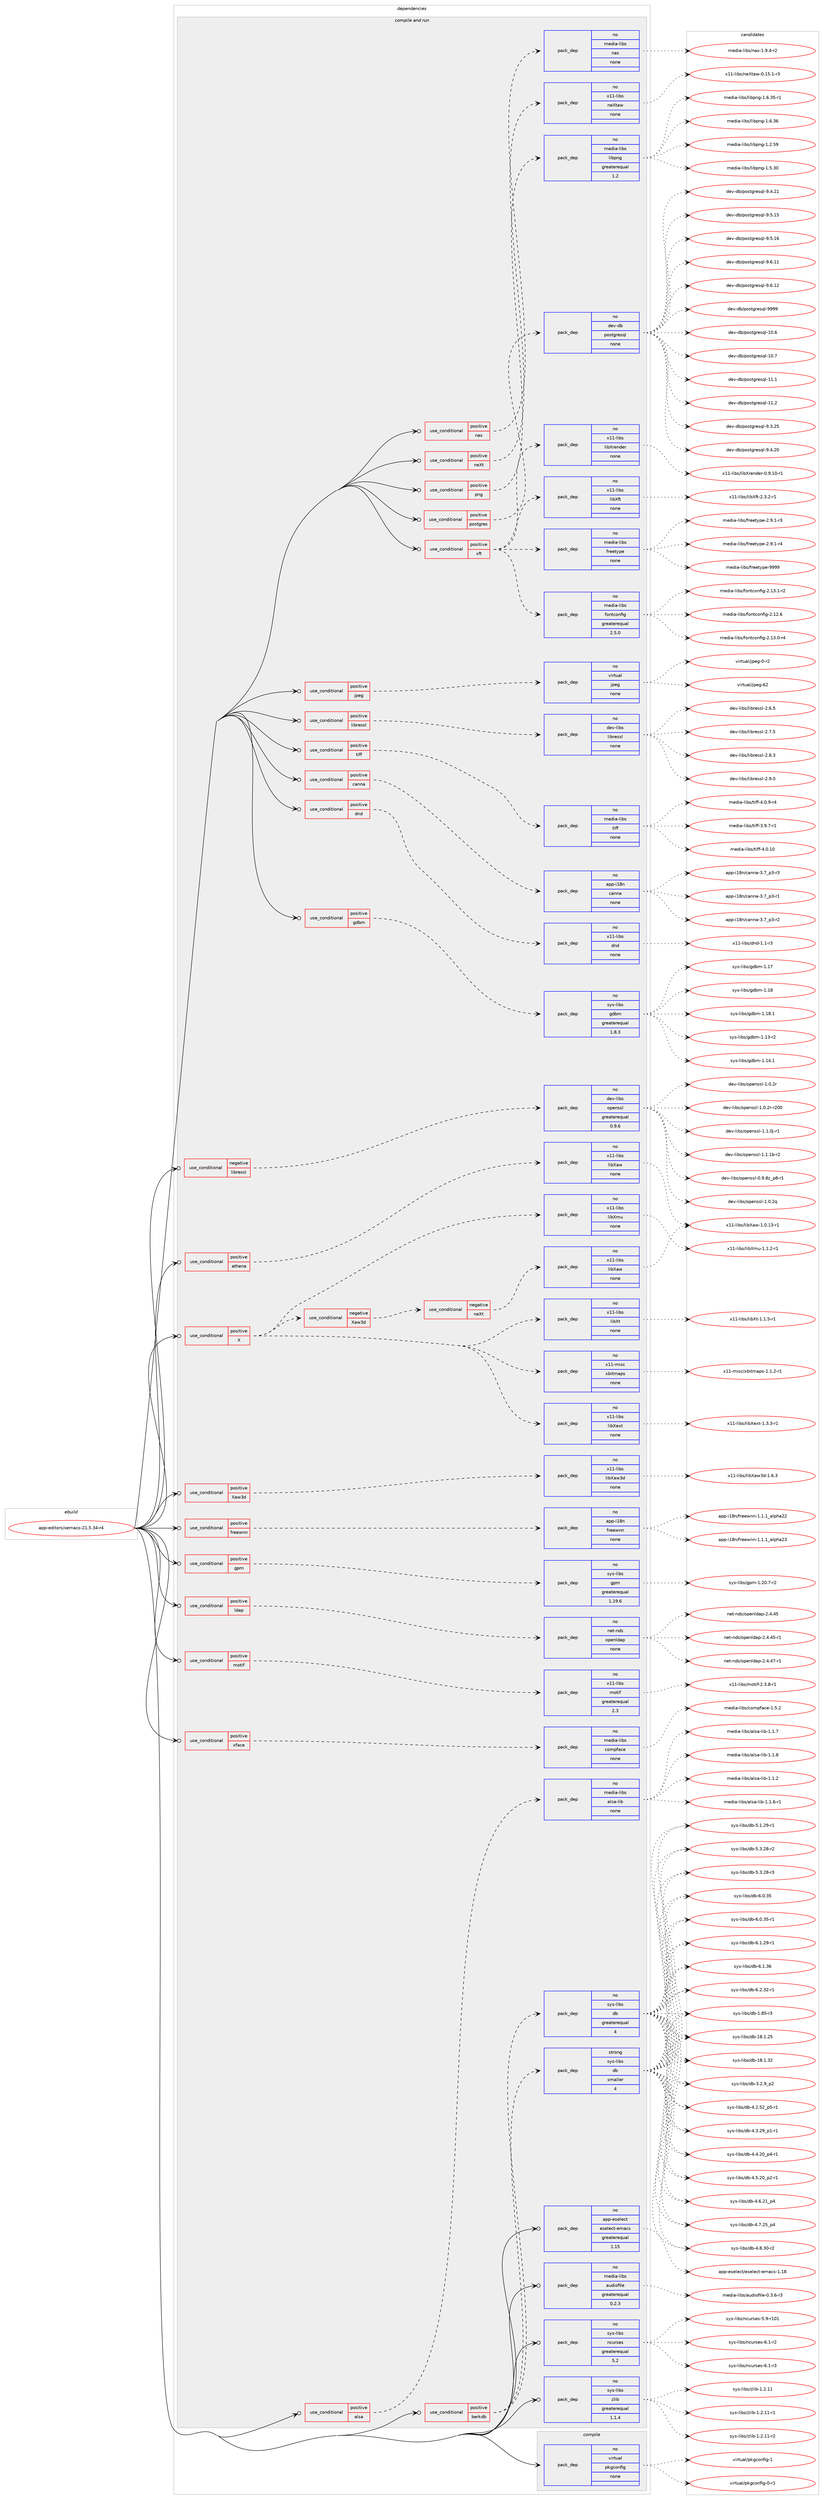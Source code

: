 digraph prolog {

# *************
# Graph options
# *************

newrank=true;
concentrate=true;
compound=true;
graph [rankdir=LR,fontname=Helvetica,fontsize=10,ranksep=1.5];#, ranksep=2.5, nodesep=0.2];
edge  [arrowhead=vee];
node  [fontname=Helvetica,fontsize=10];

# **********
# The ebuild
# **********

subgraph cluster_leftcol {
color=gray;
rank=same;
label=<<i>ebuild</i>>;
id [label="app-editors/xemacs-21.5.34-r4", color=red, width=4, href="../app-editors/xemacs-21.5.34-r4.svg"];
}

# ****************
# The dependencies
# ****************

subgraph cluster_midcol {
color=gray;
label=<<i>dependencies</i>>;
subgraph cluster_compile {
fillcolor="#eeeeee";
style=filled;
label=<<i>compile</i>>;
subgraph pack913027 {
dependency1282298 [label=<<TABLE BORDER="0" CELLBORDER="1" CELLSPACING="0" CELLPADDING="4" WIDTH="220"><TR><TD ROWSPAN="6" CELLPADDING="30">pack_dep</TD></TR><TR><TD WIDTH="110">no</TD></TR><TR><TD>virtual</TD></TR><TR><TD>pkgconfig</TD></TR><TR><TD>none</TD></TR><TR><TD></TD></TR></TABLE>>, shape=none, color=blue];
}
id:e -> dependency1282298:w [weight=20,style="solid",arrowhead="vee"];
}
subgraph cluster_compileandrun {
fillcolor="#eeeeee";
style=filled;
label=<<i>compile and run</i>>;
subgraph cond349321 {
dependency1282299 [label=<<TABLE BORDER="0" CELLBORDER="1" CELLSPACING="0" CELLPADDING="4"><TR><TD ROWSPAN="3" CELLPADDING="10">use_conditional</TD></TR><TR><TD>negative</TD></TR><TR><TD>libressl</TD></TR></TABLE>>, shape=none, color=red];
subgraph pack913028 {
dependency1282300 [label=<<TABLE BORDER="0" CELLBORDER="1" CELLSPACING="0" CELLPADDING="4" WIDTH="220"><TR><TD ROWSPAN="6" CELLPADDING="30">pack_dep</TD></TR><TR><TD WIDTH="110">no</TD></TR><TR><TD>dev-libs</TD></TR><TR><TD>openssl</TD></TR><TR><TD>greaterequal</TD></TR><TR><TD>0.9.6</TD></TR></TABLE>>, shape=none, color=blue];
}
dependency1282299:e -> dependency1282300:w [weight=20,style="dashed",arrowhead="vee"];
}
id:e -> dependency1282299:w [weight=20,style="solid",arrowhead="odotvee"];
subgraph cond349322 {
dependency1282301 [label=<<TABLE BORDER="0" CELLBORDER="1" CELLSPACING="0" CELLPADDING="4"><TR><TD ROWSPAN="3" CELLPADDING="10">use_conditional</TD></TR><TR><TD>positive</TD></TR><TR><TD>X</TD></TR></TABLE>>, shape=none, color=red];
subgraph pack913029 {
dependency1282302 [label=<<TABLE BORDER="0" CELLBORDER="1" CELLSPACING="0" CELLPADDING="4" WIDTH="220"><TR><TD ROWSPAN="6" CELLPADDING="30">pack_dep</TD></TR><TR><TD WIDTH="110">no</TD></TR><TR><TD>x11-libs</TD></TR><TR><TD>libXt</TD></TR><TR><TD>none</TD></TR><TR><TD></TD></TR></TABLE>>, shape=none, color=blue];
}
dependency1282301:e -> dependency1282302:w [weight=20,style="dashed",arrowhead="vee"];
subgraph pack913030 {
dependency1282303 [label=<<TABLE BORDER="0" CELLBORDER="1" CELLSPACING="0" CELLPADDING="4" WIDTH="220"><TR><TD ROWSPAN="6" CELLPADDING="30">pack_dep</TD></TR><TR><TD WIDTH="110">no</TD></TR><TR><TD>x11-libs</TD></TR><TR><TD>libXmu</TD></TR><TR><TD>none</TD></TR><TR><TD></TD></TR></TABLE>>, shape=none, color=blue];
}
dependency1282301:e -> dependency1282303:w [weight=20,style="dashed",arrowhead="vee"];
subgraph pack913031 {
dependency1282304 [label=<<TABLE BORDER="0" CELLBORDER="1" CELLSPACING="0" CELLPADDING="4" WIDTH="220"><TR><TD ROWSPAN="6" CELLPADDING="30">pack_dep</TD></TR><TR><TD WIDTH="110">no</TD></TR><TR><TD>x11-libs</TD></TR><TR><TD>libXext</TD></TR><TR><TD>none</TD></TR><TR><TD></TD></TR></TABLE>>, shape=none, color=blue];
}
dependency1282301:e -> dependency1282304:w [weight=20,style="dashed",arrowhead="vee"];
subgraph pack913032 {
dependency1282305 [label=<<TABLE BORDER="0" CELLBORDER="1" CELLSPACING="0" CELLPADDING="4" WIDTH="220"><TR><TD ROWSPAN="6" CELLPADDING="30">pack_dep</TD></TR><TR><TD WIDTH="110">no</TD></TR><TR><TD>x11-misc</TD></TR><TR><TD>xbitmaps</TD></TR><TR><TD>none</TD></TR><TR><TD></TD></TR></TABLE>>, shape=none, color=blue];
}
dependency1282301:e -> dependency1282305:w [weight=20,style="dashed",arrowhead="vee"];
subgraph cond349323 {
dependency1282306 [label=<<TABLE BORDER="0" CELLBORDER="1" CELLSPACING="0" CELLPADDING="4"><TR><TD ROWSPAN="3" CELLPADDING="10">use_conditional</TD></TR><TR><TD>negative</TD></TR><TR><TD>Xaw3d</TD></TR></TABLE>>, shape=none, color=red];
subgraph cond349324 {
dependency1282307 [label=<<TABLE BORDER="0" CELLBORDER="1" CELLSPACING="0" CELLPADDING="4"><TR><TD ROWSPAN="3" CELLPADDING="10">use_conditional</TD></TR><TR><TD>negative</TD></TR><TR><TD>neXt</TD></TR></TABLE>>, shape=none, color=red];
subgraph pack913033 {
dependency1282308 [label=<<TABLE BORDER="0" CELLBORDER="1" CELLSPACING="0" CELLPADDING="4" WIDTH="220"><TR><TD ROWSPAN="6" CELLPADDING="30">pack_dep</TD></TR><TR><TD WIDTH="110">no</TD></TR><TR><TD>x11-libs</TD></TR><TR><TD>libXaw</TD></TR><TR><TD>none</TD></TR><TR><TD></TD></TR></TABLE>>, shape=none, color=blue];
}
dependency1282307:e -> dependency1282308:w [weight=20,style="dashed",arrowhead="vee"];
}
dependency1282306:e -> dependency1282307:w [weight=20,style="dashed",arrowhead="vee"];
}
dependency1282301:e -> dependency1282306:w [weight=20,style="dashed",arrowhead="vee"];
}
id:e -> dependency1282301:w [weight=20,style="solid",arrowhead="odotvee"];
subgraph cond349325 {
dependency1282309 [label=<<TABLE BORDER="0" CELLBORDER="1" CELLSPACING="0" CELLPADDING="4"><TR><TD ROWSPAN="3" CELLPADDING="10">use_conditional</TD></TR><TR><TD>positive</TD></TR><TR><TD>Xaw3d</TD></TR></TABLE>>, shape=none, color=red];
subgraph pack913034 {
dependency1282310 [label=<<TABLE BORDER="0" CELLBORDER="1" CELLSPACING="0" CELLPADDING="4" WIDTH="220"><TR><TD ROWSPAN="6" CELLPADDING="30">pack_dep</TD></TR><TR><TD WIDTH="110">no</TD></TR><TR><TD>x11-libs</TD></TR><TR><TD>libXaw3d</TD></TR><TR><TD>none</TD></TR><TR><TD></TD></TR></TABLE>>, shape=none, color=blue];
}
dependency1282309:e -> dependency1282310:w [weight=20,style="dashed",arrowhead="vee"];
}
id:e -> dependency1282309:w [weight=20,style="solid",arrowhead="odotvee"];
subgraph cond349326 {
dependency1282311 [label=<<TABLE BORDER="0" CELLBORDER="1" CELLSPACING="0" CELLPADDING="4"><TR><TD ROWSPAN="3" CELLPADDING="10">use_conditional</TD></TR><TR><TD>positive</TD></TR><TR><TD>alsa</TD></TR></TABLE>>, shape=none, color=red];
subgraph pack913035 {
dependency1282312 [label=<<TABLE BORDER="0" CELLBORDER="1" CELLSPACING="0" CELLPADDING="4" WIDTH="220"><TR><TD ROWSPAN="6" CELLPADDING="30">pack_dep</TD></TR><TR><TD WIDTH="110">no</TD></TR><TR><TD>media-libs</TD></TR><TR><TD>alsa-lib</TD></TR><TR><TD>none</TD></TR><TR><TD></TD></TR></TABLE>>, shape=none, color=blue];
}
dependency1282311:e -> dependency1282312:w [weight=20,style="dashed",arrowhead="vee"];
}
id:e -> dependency1282311:w [weight=20,style="solid",arrowhead="odotvee"];
subgraph cond349327 {
dependency1282313 [label=<<TABLE BORDER="0" CELLBORDER="1" CELLSPACING="0" CELLPADDING="4"><TR><TD ROWSPAN="3" CELLPADDING="10">use_conditional</TD></TR><TR><TD>positive</TD></TR><TR><TD>athena</TD></TR></TABLE>>, shape=none, color=red];
subgraph pack913036 {
dependency1282314 [label=<<TABLE BORDER="0" CELLBORDER="1" CELLSPACING="0" CELLPADDING="4" WIDTH="220"><TR><TD ROWSPAN="6" CELLPADDING="30">pack_dep</TD></TR><TR><TD WIDTH="110">no</TD></TR><TR><TD>x11-libs</TD></TR><TR><TD>libXaw</TD></TR><TR><TD>none</TD></TR><TR><TD></TD></TR></TABLE>>, shape=none, color=blue];
}
dependency1282313:e -> dependency1282314:w [weight=20,style="dashed",arrowhead="vee"];
}
id:e -> dependency1282313:w [weight=20,style="solid",arrowhead="odotvee"];
subgraph cond349328 {
dependency1282315 [label=<<TABLE BORDER="0" CELLBORDER="1" CELLSPACING="0" CELLPADDING="4"><TR><TD ROWSPAN="3" CELLPADDING="10">use_conditional</TD></TR><TR><TD>positive</TD></TR><TR><TD>berkdb</TD></TR></TABLE>>, shape=none, color=red];
subgraph pack913037 {
dependency1282316 [label=<<TABLE BORDER="0" CELLBORDER="1" CELLSPACING="0" CELLPADDING="4" WIDTH="220"><TR><TD ROWSPAN="6" CELLPADDING="30">pack_dep</TD></TR><TR><TD WIDTH="110">no</TD></TR><TR><TD>sys-libs</TD></TR><TR><TD>db</TD></TR><TR><TD>greaterequal</TD></TR><TR><TD>4</TD></TR></TABLE>>, shape=none, color=blue];
}
dependency1282315:e -> dependency1282316:w [weight=20,style="dashed",arrowhead="vee"];
subgraph pack913038 {
dependency1282317 [label=<<TABLE BORDER="0" CELLBORDER="1" CELLSPACING="0" CELLPADDING="4" WIDTH="220"><TR><TD ROWSPAN="6" CELLPADDING="30">pack_dep</TD></TR><TR><TD WIDTH="110">strong</TD></TR><TR><TD>sys-libs</TD></TR><TR><TD>db</TD></TR><TR><TD>smaller</TD></TR><TR><TD>4</TD></TR></TABLE>>, shape=none, color=blue];
}
dependency1282315:e -> dependency1282317:w [weight=20,style="dashed",arrowhead="vee"];
}
id:e -> dependency1282315:w [weight=20,style="solid",arrowhead="odotvee"];
subgraph cond349329 {
dependency1282318 [label=<<TABLE BORDER="0" CELLBORDER="1" CELLSPACING="0" CELLPADDING="4"><TR><TD ROWSPAN="3" CELLPADDING="10">use_conditional</TD></TR><TR><TD>positive</TD></TR><TR><TD>canna</TD></TR></TABLE>>, shape=none, color=red];
subgraph pack913039 {
dependency1282319 [label=<<TABLE BORDER="0" CELLBORDER="1" CELLSPACING="0" CELLPADDING="4" WIDTH="220"><TR><TD ROWSPAN="6" CELLPADDING="30">pack_dep</TD></TR><TR><TD WIDTH="110">no</TD></TR><TR><TD>app-i18n</TD></TR><TR><TD>canna</TD></TR><TR><TD>none</TD></TR><TR><TD></TD></TR></TABLE>>, shape=none, color=blue];
}
dependency1282318:e -> dependency1282319:w [weight=20,style="dashed",arrowhead="vee"];
}
id:e -> dependency1282318:w [weight=20,style="solid",arrowhead="odotvee"];
subgraph cond349330 {
dependency1282320 [label=<<TABLE BORDER="0" CELLBORDER="1" CELLSPACING="0" CELLPADDING="4"><TR><TD ROWSPAN="3" CELLPADDING="10">use_conditional</TD></TR><TR><TD>positive</TD></TR><TR><TD>dnd</TD></TR></TABLE>>, shape=none, color=red];
subgraph pack913040 {
dependency1282321 [label=<<TABLE BORDER="0" CELLBORDER="1" CELLSPACING="0" CELLPADDING="4" WIDTH="220"><TR><TD ROWSPAN="6" CELLPADDING="30">pack_dep</TD></TR><TR><TD WIDTH="110">no</TD></TR><TR><TD>x11-libs</TD></TR><TR><TD>dnd</TD></TR><TR><TD>none</TD></TR><TR><TD></TD></TR></TABLE>>, shape=none, color=blue];
}
dependency1282320:e -> dependency1282321:w [weight=20,style="dashed",arrowhead="vee"];
}
id:e -> dependency1282320:w [weight=20,style="solid",arrowhead="odotvee"];
subgraph cond349331 {
dependency1282322 [label=<<TABLE BORDER="0" CELLBORDER="1" CELLSPACING="0" CELLPADDING="4"><TR><TD ROWSPAN="3" CELLPADDING="10">use_conditional</TD></TR><TR><TD>positive</TD></TR><TR><TD>freewnn</TD></TR></TABLE>>, shape=none, color=red];
subgraph pack913041 {
dependency1282323 [label=<<TABLE BORDER="0" CELLBORDER="1" CELLSPACING="0" CELLPADDING="4" WIDTH="220"><TR><TD ROWSPAN="6" CELLPADDING="30">pack_dep</TD></TR><TR><TD WIDTH="110">no</TD></TR><TR><TD>app-i18n</TD></TR><TR><TD>freewnn</TD></TR><TR><TD>none</TD></TR><TR><TD></TD></TR></TABLE>>, shape=none, color=blue];
}
dependency1282322:e -> dependency1282323:w [weight=20,style="dashed",arrowhead="vee"];
}
id:e -> dependency1282322:w [weight=20,style="solid",arrowhead="odotvee"];
subgraph cond349332 {
dependency1282324 [label=<<TABLE BORDER="0" CELLBORDER="1" CELLSPACING="0" CELLPADDING="4"><TR><TD ROWSPAN="3" CELLPADDING="10">use_conditional</TD></TR><TR><TD>positive</TD></TR><TR><TD>gdbm</TD></TR></TABLE>>, shape=none, color=red];
subgraph pack913042 {
dependency1282325 [label=<<TABLE BORDER="0" CELLBORDER="1" CELLSPACING="0" CELLPADDING="4" WIDTH="220"><TR><TD ROWSPAN="6" CELLPADDING="30">pack_dep</TD></TR><TR><TD WIDTH="110">no</TD></TR><TR><TD>sys-libs</TD></TR><TR><TD>gdbm</TD></TR><TR><TD>greaterequal</TD></TR><TR><TD>1.8.3</TD></TR></TABLE>>, shape=none, color=blue];
}
dependency1282324:e -> dependency1282325:w [weight=20,style="dashed",arrowhead="vee"];
}
id:e -> dependency1282324:w [weight=20,style="solid",arrowhead="odotvee"];
subgraph cond349333 {
dependency1282326 [label=<<TABLE BORDER="0" CELLBORDER="1" CELLSPACING="0" CELLPADDING="4"><TR><TD ROWSPAN="3" CELLPADDING="10">use_conditional</TD></TR><TR><TD>positive</TD></TR><TR><TD>gpm</TD></TR></TABLE>>, shape=none, color=red];
subgraph pack913043 {
dependency1282327 [label=<<TABLE BORDER="0" CELLBORDER="1" CELLSPACING="0" CELLPADDING="4" WIDTH="220"><TR><TD ROWSPAN="6" CELLPADDING="30">pack_dep</TD></TR><TR><TD WIDTH="110">no</TD></TR><TR><TD>sys-libs</TD></TR><TR><TD>gpm</TD></TR><TR><TD>greaterequal</TD></TR><TR><TD>1.19.6</TD></TR></TABLE>>, shape=none, color=blue];
}
dependency1282326:e -> dependency1282327:w [weight=20,style="dashed",arrowhead="vee"];
}
id:e -> dependency1282326:w [weight=20,style="solid",arrowhead="odotvee"];
subgraph cond349334 {
dependency1282328 [label=<<TABLE BORDER="0" CELLBORDER="1" CELLSPACING="0" CELLPADDING="4"><TR><TD ROWSPAN="3" CELLPADDING="10">use_conditional</TD></TR><TR><TD>positive</TD></TR><TR><TD>jpeg</TD></TR></TABLE>>, shape=none, color=red];
subgraph pack913044 {
dependency1282329 [label=<<TABLE BORDER="0" CELLBORDER="1" CELLSPACING="0" CELLPADDING="4" WIDTH="220"><TR><TD ROWSPAN="6" CELLPADDING="30">pack_dep</TD></TR><TR><TD WIDTH="110">no</TD></TR><TR><TD>virtual</TD></TR><TR><TD>jpeg</TD></TR><TR><TD>none</TD></TR><TR><TD></TD></TR></TABLE>>, shape=none, color=blue];
}
dependency1282328:e -> dependency1282329:w [weight=20,style="dashed",arrowhead="vee"];
}
id:e -> dependency1282328:w [weight=20,style="solid",arrowhead="odotvee"];
subgraph cond349335 {
dependency1282330 [label=<<TABLE BORDER="0" CELLBORDER="1" CELLSPACING="0" CELLPADDING="4"><TR><TD ROWSPAN="3" CELLPADDING="10">use_conditional</TD></TR><TR><TD>positive</TD></TR><TR><TD>ldap</TD></TR></TABLE>>, shape=none, color=red];
subgraph pack913045 {
dependency1282331 [label=<<TABLE BORDER="0" CELLBORDER="1" CELLSPACING="0" CELLPADDING="4" WIDTH="220"><TR><TD ROWSPAN="6" CELLPADDING="30">pack_dep</TD></TR><TR><TD WIDTH="110">no</TD></TR><TR><TD>net-nds</TD></TR><TR><TD>openldap</TD></TR><TR><TD>none</TD></TR><TR><TD></TD></TR></TABLE>>, shape=none, color=blue];
}
dependency1282330:e -> dependency1282331:w [weight=20,style="dashed",arrowhead="vee"];
}
id:e -> dependency1282330:w [weight=20,style="solid",arrowhead="odotvee"];
subgraph cond349336 {
dependency1282332 [label=<<TABLE BORDER="0" CELLBORDER="1" CELLSPACING="0" CELLPADDING="4"><TR><TD ROWSPAN="3" CELLPADDING="10">use_conditional</TD></TR><TR><TD>positive</TD></TR><TR><TD>libressl</TD></TR></TABLE>>, shape=none, color=red];
subgraph pack913046 {
dependency1282333 [label=<<TABLE BORDER="0" CELLBORDER="1" CELLSPACING="0" CELLPADDING="4" WIDTH="220"><TR><TD ROWSPAN="6" CELLPADDING="30">pack_dep</TD></TR><TR><TD WIDTH="110">no</TD></TR><TR><TD>dev-libs</TD></TR><TR><TD>libressl</TD></TR><TR><TD>none</TD></TR><TR><TD></TD></TR></TABLE>>, shape=none, color=blue];
}
dependency1282332:e -> dependency1282333:w [weight=20,style="dashed",arrowhead="vee"];
}
id:e -> dependency1282332:w [weight=20,style="solid",arrowhead="odotvee"];
subgraph cond349337 {
dependency1282334 [label=<<TABLE BORDER="0" CELLBORDER="1" CELLSPACING="0" CELLPADDING="4"><TR><TD ROWSPAN="3" CELLPADDING="10">use_conditional</TD></TR><TR><TD>positive</TD></TR><TR><TD>motif</TD></TR></TABLE>>, shape=none, color=red];
subgraph pack913047 {
dependency1282335 [label=<<TABLE BORDER="0" CELLBORDER="1" CELLSPACING="0" CELLPADDING="4" WIDTH="220"><TR><TD ROWSPAN="6" CELLPADDING="30">pack_dep</TD></TR><TR><TD WIDTH="110">no</TD></TR><TR><TD>x11-libs</TD></TR><TR><TD>motif</TD></TR><TR><TD>greaterequal</TD></TR><TR><TD>2.3</TD></TR></TABLE>>, shape=none, color=blue];
}
dependency1282334:e -> dependency1282335:w [weight=20,style="dashed",arrowhead="vee"];
}
id:e -> dependency1282334:w [weight=20,style="solid",arrowhead="odotvee"];
subgraph cond349338 {
dependency1282336 [label=<<TABLE BORDER="0" CELLBORDER="1" CELLSPACING="0" CELLPADDING="4"><TR><TD ROWSPAN="3" CELLPADDING="10">use_conditional</TD></TR><TR><TD>positive</TD></TR><TR><TD>nas</TD></TR></TABLE>>, shape=none, color=red];
subgraph pack913048 {
dependency1282337 [label=<<TABLE BORDER="0" CELLBORDER="1" CELLSPACING="0" CELLPADDING="4" WIDTH="220"><TR><TD ROWSPAN="6" CELLPADDING="30">pack_dep</TD></TR><TR><TD WIDTH="110">no</TD></TR><TR><TD>media-libs</TD></TR><TR><TD>nas</TD></TR><TR><TD>none</TD></TR><TR><TD></TD></TR></TABLE>>, shape=none, color=blue];
}
dependency1282336:e -> dependency1282337:w [weight=20,style="dashed",arrowhead="vee"];
}
id:e -> dependency1282336:w [weight=20,style="solid",arrowhead="odotvee"];
subgraph cond349339 {
dependency1282338 [label=<<TABLE BORDER="0" CELLBORDER="1" CELLSPACING="0" CELLPADDING="4"><TR><TD ROWSPAN="3" CELLPADDING="10">use_conditional</TD></TR><TR><TD>positive</TD></TR><TR><TD>neXt</TD></TR></TABLE>>, shape=none, color=red];
subgraph pack913049 {
dependency1282339 [label=<<TABLE BORDER="0" CELLBORDER="1" CELLSPACING="0" CELLPADDING="4" WIDTH="220"><TR><TD ROWSPAN="6" CELLPADDING="30">pack_dep</TD></TR><TR><TD WIDTH="110">no</TD></TR><TR><TD>x11-libs</TD></TR><TR><TD>neXtaw</TD></TR><TR><TD>none</TD></TR><TR><TD></TD></TR></TABLE>>, shape=none, color=blue];
}
dependency1282338:e -> dependency1282339:w [weight=20,style="dashed",arrowhead="vee"];
}
id:e -> dependency1282338:w [weight=20,style="solid",arrowhead="odotvee"];
subgraph cond349340 {
dependency1282340 [label=<<TABLE BORDER="0" CELLBORDER="1" CELLSPACING="0" CELLPADDING="4"><TR><TD ROWSPAN="3" CELLPADDING="10">use_conditional</TD></TR><TR><TD>positive</TD></TR><TR><TD>png</TD></TR></TABLE>>, shape=none, color=red];
subgraph pack913050 {
dependency1282341 [label=<<TABLE BORDER="0" CELLBORDER="1" CELLSPACING="0" CELLPADDING="4" WIDTH="220"><TR><TD ROWSPAN="6" CELLPADDING="30">pack_dep</TD></TR><TR><TD WIDTH="110">no</TD></TR><TR><TD>media-libs</TD></TR><TR><TD>libpng</TD></TR><TR><TD>greaterequal</TD></TR><TR><TD>1.2</TD></TR></TABLE>>, shape=none, color=blue];
}
dependency1282340:e -> dependency1282341:w [weight=20,style="dashed",arrowhead="vee"];
}
id:e -> dependency1282340:w [weight=20,style="solid",arrowhead="odotvee"];
subgraph cond349341 {
dependency1282342 [label=<<TABLE BORDER="0" CELLBORDER="1" CELLSPACING="0" CELLPADDING="4"><TR><TD ROWSPAN="3" CELLPADDING="10">use_conditional</TD></TR><TR><TD>positive</TD></TR><TR><TD>postgres</TD></TR></TABLE>>, shape=none, color=red];
subgraph pack913051 {
dependency1282343 [label=<<TABLE BORDER="0" CELLBORDER="1" CELLSPACING="0" CELLPADDING="4" WIDTH="220"><TR><TD ROWSPAN="6" CELLPADDING="30">pack_dep</TD></TR><TR><TD WIDTH="110">no</TD></TR><TR><TD>dev-db</TD></TR><TR><TD>postgresql</TD></TR><TR><TD>none</TD></TR><TR><TD></TD></TR></TABLE>>, shape=none, color=blue];
}
dependency1282342:e -> dependency1282343:w [weight=20,style="dashed",arrowhead="vee"];
}
id:e -> dependency1282342:w [weight=20,style="solid",arrowhead="odotvee"];
subgraph cond349342 {
dependency1282344 [label=<<TABLE BORDER="0" CELLBORDER="1" CELLSPACING="0" CELLPADDING="4"><TR><TD ROWSPAN="3" CELLPADDING="10">use_conditional</TD></TR><TR><TD>positive</TD></TR><TR><TD>tiff</TD></TR></TABLE>>, shape=none, color=red];
subgraph pack913052 {
dependency1282345 [label=<<TABLE BORDER="0" CELLBORDER="1" CELLSPACING="0" CELLPADDING="4" WIDTH="220"><TR><TD ROWSPAN="6" CELLPADDING="30">pack_dep</TD></TR><TR><TD WIDTH="110">no</TD></TR><TR><TD>media-libs</TD></TR><TR><TD>tiff</TD></TR><TR><TD>none</TD></TR><TR><TD></TD></TR></TABLE>>, shape=none, color=blue];
}
dependency1282344:e -> dependency1282345:w [weight=20,style="dashed",arrowhead="vee"];
}
id:e -> dependency1282344:w [weight=20,style="solid",arrowhead="odotvee"];
subgraph cond349343 {
dependency1282346 [label=<<TABLE BORDER="0" CELLBORDER="1" CELLSPACING="0" CELLPADDING="4"><TR><TD ROWSPAN="3" CELLPADDING="10">use_conditional</TD></TR><TR><TD>positive</TD></TR><TR><TD>xface</TD></TR></TABLE>>, shape=none, color=red];
subgraph pack913053 {
dependency1282347 [label=<<TABLE BORDER="0" CELLBORDER="1" CELLSPACING="0" CELLPADDING="4" WIDTH="220"><TR><TD ROWSPAN="6" CELLPADDING="30">pack_dep</TD></TR><TR><TD WIDTH="110">no</TD></TR><TR><TD>media-libs</TD></TR><TR><TD>compface</TD></TR><TR><TD>none</TD></TR><TR><TD></TD></TR></TABLE>>, shape=none, color=blue];
}
dependency1282346:e -> dependency1282347:w [weight=20,style="dashed",arrowhead="vee"];
}
id:e -> dependency1282346:w [weight=20,style="solid",arrowhead="odotvee"];
subgraph cond349344 {
dependency1282348 [label=<<TABLE BORDER="0" CELLBORDER="1" CELLSPACING="0" CELLPADDING="4"><TR><TD ROWSPAN="3" CELLPADDING="10">use_conditional</TD></TR><TR><TD>positive</TD></TR><TR><TD>xft</TD></TR></TABLE>>, shape=none, color=red];
subgraph pack913054 {
dependency1282349 [label=<<TABLE BORDER="0" CELLBORDER="1" CELLSPACING="0" CELLPADDING="4" WIDTH="220"><TR><TD ROWSPAN="6" CELLPADDING="30">pack_dep</TD></TR><TR><TD WIDTH="110">no</TD></TR><TR><TD>media-libs</TD></TR><TR><TD>freetype</TD></TR><TR><TD>none</TD></TR><TR><TD></TD></TR></TABLE>>, shape=none, color=blue];
}
dependency1282348:e -> dependency1282349:w [weight=20,style="dashed",arrowhead="vee"];
subgraph pack913055 {
dependency1282350 [label=<<TABLE BORDER="0" CELLBORDER="1" CELLSPACING="0" CELLPADDING="4" WIDTH="220"><TR><TD ROWSPAN="6" CELLPADDING="30">pack_dep</TD></TR><TR><TD WIDTH="110">no</TD></TR><TR><TD>x11-libs</TD></TR><TR><TD>libXft</TD></TR><TR><TD>none</TD></TR><TR><TD></TD></TR></TABLE>>, shape=none, color=blue];
}
dependency1282348:e -> dependency1282350:w [weight=20,style="dashed",arrowhead="vee"];
subgraph pack913056 {
dependency1282351 [label=<<TABLE BORDER="0" CELLBORDER="1" CELLSPACING="0" CELLPADDING="4" WIDTH="220"><TR><TD ROWSPAN="6" CELLPADDING="30">pack_dep</TD></TR><TR><TD WIDTH="110">no</TD></TR><TR><TD>x11-libs</TD></TR><TR><TD>libXrender</TD></TR><TR><TD>none</TD></TR><TR><TD></TD></TR></TABLE>>, shape=none, color=blue];
}
dependency1282348:e -> dependency1282351:w [weight=20,style="dashed",arrowhead="vee"];
subgraph pack913057 {
dependency1282352 [label=<<TABLE BORDER="0" CELLBORDER="1" CELLSPACING="0" CELLPADDING="4" WIDTH="220"><TR><TD ROWSPAN="6" CELLPADDING="30">pack_dep</TD></TR><TR><TD WIDTH="110">no</TD></TR><TR><TD>media-libs</TD></TR><TR><TD>fontconfig</TD></TR><TR><TD>greaterequal</TD></TR><TR><TD>2.5.0</TD></TR></TABLE>>, shape=none, color=blue];
}
dependency1282348:e -> dependency1282352:w [weight=20,style="dashed",arrowhead="vee"];
}
id:e -> dependency1282348:w [weight=20,style="solid",arrowhead="odotvee"];
subgraph pack913058 {
dependency1282353 [label=<<TABLE BORDER="0" CELLBORDER="1" CELLSPACING="0" CELLPADDING="4" WIDTH="220"><TR><TD ROWSPAN="6" CELLPADDING="30">pack_dep</TD></TR><TR><TD WIDTH="110">no</TD></TR><TR><TD>app-eselect</TD></TR><TR><TD>eselect-emacs</TD></TR><TR><TD>greaterequal</TD></TR><TR><TD>1.15</TD></TR></TABLE>>, shape=none, color=blue];
}
id:e -> dependency1282353:w [weight=20,style="solid",arrowhead="odotvee"];
subgraph pack913059 {
dependency1282354 [label=<<TABLE BORDER="0" CELLBORDER="1" CELLSPACING="0" CELLPADDING="4" WIDTH="220"><TR><TD ROWSPAN="6" CELLPADDING="30">pack_dep</TD></TR><TR><TD WIDTH="110">no</TD></TR><TR><TD>media-libs</TD></TR><TR><TD>audiofile</TD></TR><TR><TD>greaterequal</TD></TR><TR><TD>0.2.3</TD></TR></TABLE>>, shape=none, color=blue];
}
id:e -> dependency1282354:w [weight=20,style="solid",arrowhead="odotvee"];
subgraph pack913060 {
dependency1282355 [label=<<TABLE BORDER="0" CELLBORDER="1" CELLSPACING="0" CELLPADDING="4" WIDTH="220"><TR><TD ROWSPAN="6" CELLPADDING="30">pack_dep</TD></TR><TR><TD WIDTH="110">no</TD></TR><TR><TD>sys-libs</TD></TR><TR><TD>ncurses</TD></TR><TR><TD>greaterequal</TD></TR><TR><TD>5.2</TD></TR></TABLE>>, shape=none, color=blue];
}
id:e -> dependency1282355:w [weight=20,style="solid",arrowhead="odotvee"];
subgraph pack913061 {
dependency1282356 [label=<<TABLE BORDER="0" CELLBORDER="1" CELLSPACING="0" CELLPADDING="4" WIDTH="220"><TR><TD ROWSPAN="6" CELLPADDING="30">pack_dep</TD></TR><TR><TD WIDTH="110">no</TD></TR><TR><TD>sys-libs</TD></TR><TR><TD>zlib</TD></TR><TR><TD>greaterequal</TD></TR><TR><TD>1.1.4</TD></TR></TABLE>>, shape=none, color=blue];
}
id:e -> dependency1282356:w [weight=20,style="solid",arrowhead="odotvee"];
}
subgraph cluster_run {
fillcolor="#eeeeee";
style=filled;
label=<<i>run</i>>;
}
}

# **************
# The candidates
# **************

subgraph cluster_choices {
rank=same;
color=gray;
label=<<i>candidates</i>>;

subgraph choice913027 {
color=black;
nodesep=1;
choice11810511411611797108471121071039911111010210510345484511449 [label="virtual/pkgconfig-0-r1", color=red, width=4,href="../virtual/pkgconfig-0-r1.svg"];
choice1181051141161179710847112107103991111101021051034549 [label="virtual/pkgconfig-1", color=red, width=4,href="../virtual/pkgconfig-1.svg"];
dependency1282298:e -> choice11810511411611797108471121071039911111010210510345484511449:w [style=dotted,weight="100"];
dependency1282298:e -> choice1181051141161179710847112107103991111101021051034549:w [style=dotted,weight="100"];
}
subgraph choice913028 {
color=black;
nodesep=1;
choice10010111845108105981154711111210111011511510845484657465612295112564511449 [label="dev-libs/openssl-0.9.8z_p8-r1", color=red, width=4,href="../dev-libs/openssl-0.9.8z_p8-r1.svg"];
choice100101118451081059811547111112101110115115108454946484650113 [label="dev-libs/openssl-1.0.2q", color=red, width=4,href="../dev-libs/openssl-1.0.2q.svg"];
choice100101118451081059811547111112101110115115108454946484650114 [label="dev-libs/openssl-1.0.2r", color=red, width=4,href="../dev-libs/openssl-1.0.2r.svg"];
choice10010111845108105981154711111210111011511510845494648465011445114504848 [label="dev-libs/openssl-1.0.2r-r200", color=red, width=4,href="../dev-libs/openssl-1.0.2r-r200.svg"];
choice1001011184510810598115471111121011101151151084549464946481064511449 [label="dev-libs/openssl-1.1.0j-r1", color=red, width=4,href="../dev-libs/openssl-1.1.0j-r1.svg"];
choice100101118451081059811547111112101110115115108454946494649984511450 [label="dev-libs/openssl-1.1.1b-r2", color=red, width=4,href="../dev-libs/openssl-1.1.1b-r2.svg"];
dependency1282300:e -> choice10010111845108105981154711111210111011511510845484657465612295112564511449:w [style=dotted,weight="100"];
dependency1282300:e -> choice100101118451081059811547111112101110115115108454946484650113:w [style=dotted,weight="100"];
dependency1282300:e -> choice100101118451081059811547111112101110115115108454946484650114:w [style=dotted,weight="100"];
dependency1282300:e -> choice10010111845108105981154711111210111011511510845494648465011445114504848:w [style=dotted,weight="100"];
dependency1282300:e -> choice1001011184510810598115471111121011101151151084549464946481064511449:w [style=dotted,weight="100"];
dependency1282300:e -> choice100101118451081059811547111112101110115115108454946494649984511450:w [style=dotted,weight="100"];
}
subgraph choice913029 {
color=black;
nodesep=1;
choice120494945108105981154710810598881164549464946534511449 [label="x11-libs/libXt-1.1.5-r1", color=red, width=4,href="../x11-libs/libXt-1.1.5-r1.svg"];
dependency1282302:e -> choice120494945108105981154710810598881164549464946534511449:w [style=dotted,weight="100"];
}
subgraph choice913030 {
color=black;
nodesep=1;
choice120494945108105981154710810598881091174549464946504511449 [label="x11-libs/libXmu-1.1.2-r1", color=red, width=4,href="../x11-libs/libXmu-1.1.2-r1.svg"];
dependency1282303:e -> choice120494945108105981154710810598881091174549464946504511449:w [style=dotted,weight="100"];
}
subgraph choice913031 {
color=black;
nodesep=1;
choice120494945108105981154710810598881011201164549465146514511449 [label="x11-libs/libXext-1.3.3-r1", color=red, width=4,href="../x11-libs/libXext-1.3.3-r1.svg"];
dependency1282304:e -> choice120494945108105981154710810598881011201164549465146514511449:w [style=dotted,weight="100"];
}
subgraph choice913032 {
color=black;
nodesep=1;
choice120494945109105115994712098105116109971121154549464946504511449 [label="x11-misc/xbitmaps-1.1.2-r1", color=red, width=4,href="../x11-misc/xbitmaps-1.1.2-r1.svg"];
dependency1282305:e -> choice120494945109105115994712098105116109971121154549464946504511449:w [style=dotted,weight="100"];
}
subgraph choice913033 {
color=black;
nodesep=1;
choice1204949451081059811547108105988897119454946484649514511449 [label="x11-libs/libXaw-1.0.13-r1", color=red, width=4,href="../x11-libs/libXaw-1.0.13-r1.svg"];
dependency1282308:e -> choice1204949451081059811547108105988897119454946484649514511449:w [style=dotted,weight="100"];
}
subgraph choice913034 {
color=black;
nodesep=1;
choice120494945108105981154710810598889711951100454946544651 [label="x11-libs/libXaw3d-1.6.3", color=red, width=4,href="../x11-libs/libXaw3d-1.6.3.svg"];
dependency1282310:e -> choice120494945108105981154710810598889711951100454946544651:w [style=dotted,weight="100"];
}
subgraph choice913035 {
color=black;
nodesep=1;
choice1091011001059745108105981154797108115974510810598454946494650 [label="media-libs/alsa-lib-1.1.2", color=red, width=4,href="../media-libs/alsa-lib-1.1.2.svg"];
choice10910110010597451081059811547971081159745108105984549464946544511449 [label="media-libs/alsa-lib-1.1.6-r1", color=red, width=4,href="../media-libs/alsa-lib-1.1.6-r1.svg"];
choice1091011001059745108105981154797108115974510810598454946494655 [label="media-libs/alsa-lib-1.1.7", color=red, width=4,href="../media-libs/alsa-lib-1.1.7.svg"];
choice1091011001059745108105981154797108115974510810598454946494656 [label="media-libs/alsa-lib-1.1.8", color=red, width=4,href="../media-libs/alsa-lib-1.1.8.svg"];
dependency1282312:e -> choice1091011001059745108105981154797108115974510810598454946494650:w [style=dotted,weight="100"];
dependency1282312:e -> choice10910110010597451081059811547971081159745108105984549464946544511449:w [style=dotted,weight="100"];
dependency1282312:e -> choice1091011001059745108105981154797108115974510810598454946494655:w [style=dotted,weight="100"];
dependency1282312:e -> choice1091011001059745108105981154797108115974510810598454946494656:w [style=dotted,weight="100"];
}
subgraph choice913036 {
color=black;
nodesep=1;
choice1204949451081059811547108105988897119454946484649514511449 [label="x11-libs/libXaw-1.0.13-r1", color=red, width=4,href="../x11-libs/libXaw-1.0.13-r1.svg"];
dependency1282314:e -> choice1204949451081059811547108105988897119454946484649514511449:w [style=dotted,weight="100"];
}
subgraph choice913037 {
color=black;
nodesep=1;
choice1151211154510810598115471009845494656534511451 [label="sys-libs/db-1.85-r3", color=red, width=4,href="../sys-libs/db-1.85-r3.svg"];
choice115121115451081059811547100984549564649465053 [label="sys-libs/db-18.1.25", color=red, width=4,href="../sys-libs/db-18.1.25.svg"];
choice115121115451081059811547100984549564649465150 [label="sys-libs/db-18.1.32", color=red, width=4,href="../sys-libs/db-18.1.32.svg"];
choice115121115451081059811547100984551465046579511250 [label="sys-libs/db-3.2.9_p2", color=red, width=4,href="../sys-libs/db-3.2.9_p2.svg"];
choice115121115451081059811547100984552465046535095112534511449 [label="sys-libs/db-4.2.52_p5-r1", color=red, width=4,href="../sys-libs/db-4.2.52_p5-r1.svg"];
choice115121115451081059811547100984552465146505795112494511449 [label="sys-libs/db-4.3.29_p1-r1", color=red, width=4,href="../sys-libs/db-4.3.29_p1-r1.svg"];
choice115121115451081059811547100984552465246504895112524511449 [label="sys-libs/db-4.4.20_p4-r1", color=red, width=4,href="../sys-libs/db-4.4.20_p4-r1.svg"];
choice115121115451081059811547100984552465346504895112504511449 [label="sys-libs/db-4.5.20_p2-r1", color=red, width=4,href="../sys-libs/db-4.5.20_p2-r1.svg"];
choice11512111545108105981154710098455246544650499511252 [label="sys-libs/db-4.6.21_p4", color=red, width=4,href="../sys-libs/db-4.6.21_p4.svg"];
choice11512111545108105981154710098455246554650539511252 [label="sys-libs/db-4.7.25_p4", color=red, width=4,href="../sys-libs/db-4.7.25_p4.svg"];
choice11512111545108105981154710098455246564651484511450 [label="sys-libs/db-4.8.30-r2", color=red, width=4,href="../sys-libs/db-4.8.30-r2.svg"];
choice11512111545108105981154710098455346494650574511449 [label="sys-libs/db-5.1.29-r1", color=red, width=4,href="../sys-libs/db-5.1.29-r1.svg"];
choice11512111545108105981154710098455346514650564511450 [label="sys-libs/db-5.3.28-r2", color=red, width=4,href="../sys-libs/db-5.3.28-r2.svg"];
choice11512111545108105981154710098455346514650564511451 [label="sys-libs/db-5.3.28-r3", color=red, width=4,href="../sys-libs/db-5.3.28-r3.svg"];
choice1151211154510810598115471009845544648465153 [label="sys-libs/db-6.0.35", color=red, width=4,href="../sys-libs/db-6.0.35.svg"];
choice11512111545108105981154710098455446484651534511449 [label="sys-libs/db-6.0.35-r1", color=red, width=4,href="../sys-libs/db-6.0.35-r1.svg"];
choice11512111545108105981154710098455446494650574511449 [label="sys-libs/db-6.1.29-r1", color=red, width=4,href="../sys-libs/db-6.1.29-r1.svg"];
choice1151211154510810598115471009845544649465154 [label="sys-libs/db-6.1.36", color=red, width=4,href="../sys-libs/db-6.1.36.svg"];
choice11512111545108105981154710098455446504651504511449 [label="sys-libs/db-6.2.32-r1", color=red, width=4,href="../sys-libs/db-6.2.32-r1.svg"];
dependency1282316:e -> choice1151211154510810598115471009845494656534511451:w [style=dotted,weight="100"];
dependency1282316:e -> choice115121115451081059811547100984549564649465053:w [style=dotted,weight="100"];
dependency1282316:e -> choice115121115451081059811547100984549564649465150:w [style=dotted,weight="100"];
dependency1282316:e -> choice115121115451081059811547100984551465046579511250:w [style=dotted,weight="100"];
dependency1282316:e -> choice115121115451081059811547100984552465046535095112534511449:w [style=dotted,weight="100"];
dependency1282316:e -> choice115121115451081059811547100984552465146505795112494511449:w [style=dotted,weight="100"];
dependency1282316:e -> choice115121115451081059811547100984552465246504895112524511449:w [style=dotted,weight="100"];
dependency1282316:e -> choice115121115451081059811547100984552465346504895112504511449:w [style=dotted,weight="100"];
dependency1282316:e -> choice11512111545108105981154710098455246544650499511252:w [style=dotted,weight="100"];
dependency1282316:e -> choice11512111545108105981154710098455246554650539511252:w [style=dotted,weight="100"];
dependency1282316:e -> choice11512111545108105981154710098455246564651484511450:w [style=dotted,weight="100"];
dependency1282316:e -> choice11512111545108105981154710098455346494650574511449:w [style=dotted,weight="100"];
dependency1282316:e -> choice11512111545108105981154710098455346514650564511450:w [style=dotted,weight="100"];
dependency1282316:e -> choice11512111545108105981154710098455346514650564511451:w [style=dotted,weight="100"];
dependency1282316:e -> choice1151211154510810598115471009845544648465153:w [style=dotted,weight="100"];
dependency1282316:e -> choice11512111545108105981154710098455446484651534511449:w [style=dotted,weight="100"];
dependency1282316:e -> choice11512111545108105981154710098455446494650574511449:w [style=dotted,weight="100"];
dependency1282316:e -> choice1151211154510810598115471009845544649465154:w [style=dotted,weight="100"];
dependency1282316:e -> choice11512111545108105981154710098455446504651504511449:w [style=dotted,weight="100"];
}
subgraph choice913038 {
color=black;
nodesep=1;
choice1151211154510810598115471009845494656534511451 [label="sys-libs/db-1.85-r3", color=red, width=4,href="../sys-libs/db-1.85-r3.svg"];
choice115121115451081059811547100984549564649465053 [label="sys-libs/db-18.1.25", color=red, width=4,href="../sys-libs/db-18.1.25.svg"];
choice115121115451081059811547100984549564649465150 [label="sys-libs/db-18.1.32", color=red, width=4,href="../sys-libs/db-18.1.32.svg"];
choice115121115451081059811547100984551465046579511250 [label="sys-libs/db-3.2.9_p2", color=red, width=4,href="../sys-libs/db-3.2.9_p2.svg"];
choice115121115451081059811547100984552465046535095112534511449 [label="sys-libs/db-4.2.52_p5-r1", color=red, width=4,href="../sys-libs/db-4.2.52_p5-r1.svg"];
choice115121115451081059811547100984552465146505795112494511449 [label="sys-libs/db-4.3.29_p1-r1", color=red, width=4,href="../sys-libs/db-4.3.29_p1-r1.svg"];
choice115121115451081059811547100984552465246504895112524511449 [label="sys-libs/db-4.4.20_p4-r1", color=red, width=4,href="../sys-libs/db-4.4.20_p4-r1.svg"];
choice115121115451081059811547100984552465346504895112504511449 [label="sys-libs/db-4.5.20_p2-r1", color=red, width=4,href="../sys-libs/db-4.5.20_p2-r1.svg"];
choice11512111545108105981154710098455246544650499511252 [label="sys-libs/db-4.6.21_p4", color=red, width=4,href="../sys-libs/db-4.6.21_p4.svg"];
choice11512111545108105981154710098455246554650539511252 [label="sys-libs/db-4.7.25_p4", color=red, width=4,href="../sys-libs/db-4.7.25_p4.svg"];
choice11512111545108105981154710098455246564651484511450 [label="sys-libs/db-4.8.30-r2", color=red, width=4,href="../sys-libs/db-4.8.30-r2.svg"];
choice11512111545108105981154710098455346494650574511449 [label="sys-libs/db-5.1.29-r1", color=red, width=4,href="../sys-libs/db-5.1.29-r1.svg"];
choice11512111545108105981154710098455346514650564511450 [label="sys-libs/db-5.3.28-r2", color=red, width=4,href="../sys-libs/db-5.3.28-r2.svg"];
choice11512111545108105981154710098455346514650564511451 [label="sys-libs/db-5.3.28-r3", color=red, width=4,href="../sys-libs/db-5.3.28-r3.svg"];
choice1151211154510810598115471009845544648465153 [label="sys-libs/db-6.0.35", color=red, width=4,href="../sys-libs/db-6.0.35.svg"];
choice11512111545108105981154710098455446484651534511449 [label="sys-libs/db-6.0.35-r1", color=red, width=4,href="../sys-libs/db-6.0.35-r1.svg"];
choice11512111545108105981154710098455446494650574511449 [label="sys-libs/db-6.1.29-r1", color=red, width=4,href="../sys-libs/db-6.1.29-r1.svg"];
choice1151211154510810598115471009845544649465154 [label="sys-libs/db-6.1.36", color=red, width=4,href="../sys-libs/db-6.1.36.svg"];
choice11512111545108105981154710098455446504651504511449 [label="sys-libs/db-6.2.32-r1", color=red, width=4,href="../sys-libs/db-6.2.32-r1.svg"];
dependency1282317:e -> choice1151211154510810598115471009845494656534511451:w [style=dotted,weight="100"];
dependency1282317:e -> choice115121115451081059811547100984549564649465053:w [style=dotted,weight="100"];
dependency1282317:e -> choice115121115451081059811547100984549564649465150:w [style=dotted,weight="100"];
dependency1282317:e -> choice115121115451081059811547100984551465046579511250:w [style=dotted,weight="100"];
dependency1282317:e -> choice115121115451081059811547100984552465046535095112534511449:w [style=dotted,weight="100"];
dependency1282317:e -> choice115121115451081059811547100984552465146505795112494511449:w [style=dotted,weight="100"];
dependency1282317:e -> choice115121115451081059811547100984552465246504895112524511449:w [style=dotted,weight="100"];
dependency1282317:e -> choice115121115451081059811547100984552465346504895112504511449:w [style=dotted,weight="100"];
dependency1282317:e -> choice11512111545108105981154710098455246544650499511252:w [style=dotted,weight="100"];
dependency1282317:e -> choice11512111545108105981154710098455246554650539511252:w [style=dotted,weight="100"];
dependency1282317:e -> choice11512111545108105981154710098455246564651484511450:w [style=dotted,weight="100"];
dependency1282317:e -> choice11512111545108105981154710098455346494650574511449:w [style=dotted,weight="100"];
dependency1282317:e -> choice11512111545108105981154710098455346514650564511450:w [style=dotted,weight="100"];
dependency1282317:e -> choice11512111545108105981154710098455346514650564511451:w [style=dotted,weight="100"];
dependency1282317:e -> choice1151211154510810598115471009845544648465153:w [style=dotted,weight="100"];
dependency1282317:e -> choice11512111545108105981154710098455446484651534511449:w [style=dotted,weight="100"];
dependency1282317:e -> choice11512111545108105981154710098455446494650574511449:w [style=dotted,weight="100"];
dependency1282317:e -> choice1151211154510810598115471009845544649465154:w [style=dotted,weight="100"];
dependency1282317:e -> choice11512111545108105981154710098455446504651504511449:w [style=dotted,weight="100"];
}
subgraph choice913039 {
color=black;
nodesep=1;
choice97112112451054956110479997110110974551465595112514511449 [label="app-i18n/canna-3.7_p3-r1", color=red, width=4,href="../app-i18n/canna-3.7_p3-r1.svg"];
choice97112112451054956110479997110110974551465595112514511450 [label="app-i18n/canna-3.7_p3-r2", color=red, width=4,href="../app-i18n/canna-3.7_p3-r2.svg"];
choice97112112451054956110479997110110974551465595112514511451 [label="app-i18n/canna-3.7_p3-r3", color=red, width=4,href="../app-i18n/canna-3.7_p3-r3.svg"];
dependency1282319:e -> choice97112112451054956110479997110110974551465595112514511449:w [style=dotted,weight="100"];
dependency1282319:e -> choice97112112451054956110479997110110974551465595112514511450:w [style=dotted,weight="100"];
dependency1282319:e -> choice97112112451054956110479997110110974551465595112514511451:w [style=dotted,weight="100"];
}
subgraph choice913040 {
color=black;
nodesep=1;
choice1204949451081059811547100110100454946494511451 [label="x11-libs/dnd-1.1-r3", color=red, width=4,href="../x11-libs/dnd-1.1-r3.svg"];
dependency1282321:e -> choice1204949451081059811547100110100454946494511451:w [style=dotted,weight="100"];
}
subgraph choice913041 {
color=black;
nodesep=1;
choice97112112451054956110471021141011011191101104549464946499597108112104975050 [label="app-i18n/freewnn-1.1.1_alpha22", color=red, width=4,href="../app-i18n/freewnn-1.1.1_alpha22.svg"];
choice97112112451054956110471021141011011191101104549464946499597108112104975051 [label="app-i18n/freewnn-1.1.1_alpha23", color=red, width=4,href="../app-i18n/freewnn-1.1.1_alpha23.svg"];
dependency1282323:e -> choice97112112451054956110471021141011011191101104549464946499597108112104975050:w [style=dotted,weight="100"];
dependency1282323:e -> choice97112112451054956110471021141011011191101104549464946499597108112104975051:w [style=dotted,weight="100"];
}
subgraph choice913042 {
color=black;
nodesep=1;
choice1151211154510810598115471031009810945494649514511450 [label="sys-libs/gdbm-1.13-r2", color=red, width=4,href="../sys-libs/gdbm-1.13-r2.svg"];
choice1151211154510810598115471031009810945494649524649 [label="sys-libs/gdbm-1.14.1", color=red, width=4,href="../sys-libs/gdbm-1.14.1.svg"];
choice115121115451081059811547103100981094549464955 [label="sys-libs/gdbm-1.17", color=red, width=4,href="../sys-libs/gdbm-1.17.svg"];
choice115121115451081059811547103100981094549464956 [label="sys-libs/gdbm-1.18", color=red, width=4,href="../sys-libs/gdbm-1.18.svg"];
choice1151211154510810598115471031009810945494649564649 [label="sys-libs/gdbm-1.18.1", color=red, width=4,href="../sys-libs/gdbm-1.18.1.svg"];
dependency1282325:e -> choice1151211154510810598115471031009810945494649514511450:w [style=dotted,weight="100"];
dependency1282325:e -> choice1151211154510810598115471031009810945494649524649:w [style=dotted,weight="100"];
dependency1282325:e -> choice115121115451081059811547103100981094549464955:w [style=dotted,weight="100"];
dependency1282325:e -> choice115121115451081059811547103100981094549464956:w [style=dotted,weight="100"];
dependency1282325:e -> choice1151211154510810598115471031009810945494649564649:w [style=dotted,weight="100"];
}
subgraph choice913043 {
color=black;
nodesep=1;
choice115121115451081059811547103112109454946504846554511450 [label="sys-libs/gpm-1.20.7-r2", color=red, width=4,href="../sys-libs/gpm-1.20.7-r2.svg"];
dependency1282327:e -> choice115121115451081059811547103112109454946504846554511450:w [style=dotted,weight="100"];
}
subgraph choice913044 {
color=black;
nodesep=1;
choice118105114116117971084710611210110345484511450 [label="virtual/jpeg-0-r2", color=red, width=4,href="../virtual/jpeg-0-r2.svg"];
choice1181051141161179710847106112101103455450 [label="virtual/jpeg-62", color=red, width=4,href="../virtual/jpeg-62.svg"];
dependency1282329:e -> choice118105114116117971084710611210110345484511450:w [style=dotted,weight="100"];
dependency1282329:e -> choice1181051141161179710847106112101103455450:w [style=dotted,weight="100"];
}
subgraph choice913045 {
color=black;
nodesep=1;
choice11010111645110100115471111121011101081009711245504652465253 [label="net-nds/openldap-2.4.45", color=red, width=4,href="../net-nds/openldap-2.4.45.svg"];
choice110101116451101001154711111210111010810097112455046524652534511449 [label="net-nds/openldap-2.4.45-r1", color=red, width=4,href="../net-nds/openldap-2.4.45-r1.svg"];
choice110101116451101001154711111210111010810097112455046524652554511449 [label="net-nds/openldap-2.4.47-r1", color=red, width=4,href="../net-nds/openldap-2.4.47-r1.svg"];
dependency1282331:e -> choice11010111645110100115471111121011101081009711245504652465253:w [style=dotted,weight="100"];
dependency1282331:e -> choice110101116451101001154711111210111010810097112455046524652534511449:w [style=dotted,weight="100"];
dependency1282331:e -> choice110101116451101001154711111210111010810097112455046524652554511449:w [style=dotted,weight="100"];
}
subgraph choice913046 {
color=black;
nodesep=1;
choice10010111845108105981154710810598114101115115108455046544653 [label="dev-libs/libressl-2.6.5", color=red, width=4,href="../dev-libs/libressl-2.6.5.svg"];
choice10010111845108105981154710810598114101115115108455046554653 [label="dev-libs/libressl-2.7.5", color=red, width=4,href="../dev-libs/libressl-2.7.5.svg"];
choice10010111845108105981154710810598114101115115108455046564651 [label="dev-libs/libressl-2.8.3", color=red, width=4,href="../dev-libs/libressl-2.8.3.svg"];
choice10010111845108105981154710810598114101115115108455046574648 [label="dev-libs/libressl-2.9.0", color=red, width=4,href="../dev-libs/libressl-2.9.0.svg"];
dependency1282333:e -> choice10010111845108105981154710810598114101115115108455046544653:w [style=dotted,weight="100"];
dependency1282333:e -> choice10010111845108105981154710810598114101115115108455046554653:w [style=dotted,weight="100"];
dependency1282333:e -> choice10010111845108105981154710810598114101115115108455046564651:w [style=dotted,weight="100"];
dependency1282333:e -> choice10010111845108105981154710810598114101115115108455046574648:w [style=dotted,weight="100"];
}
subgraph choice913047 {
color=black;
nodesep=1;
choice12049494510810598115471091111161051024550465146564511449 [label="x11-libs/motif-2.3.8-r1", color=red, width=4,href="../x11-libs/motif-2.3.8-r1.svg"];
dependency1282335:e -> choice12049494510810598115471091111161051024550465146564511449:w [style=dotted,weight="100"];
}
subgraph choice913048 {
color=black;
nodesep=1;
choice10910110010597451081059811547110971154549465746524511450 [label="media-libs/nas-1.9.4-r2", color=red, width=4,href="../media-libs/nas-1.9.4-r2.svg"];
dependency1282337:e -> choice10910110010597451081059811547110971154549465746524511450:w [style=dotted,weight="100"];
}
subgraph choice913049 {
color=black;
nodesep=1;
choice12049494510810598115471101018811697119454846495346494511451 [label="x11-libs/neXtaw-0.15.1-r3", color=red, width=4,href="../x11-libs/neXtaw-0.15.1-r3.svg"];
dependency1282339:e -> choice12049494510810598115471101018811697119454846495346494511451:w [style=dotted,weight="100"];
}
subgraph choice913050 {
color=black;
nodesep=1;
choice109101100105974510810598115471081059811211010345494650465357 [label="media-libs/libpng-1.2.59", color=red, width=4,href="../media-libs/libpng-1.2.59.svg"];
choice109101100105974510810598115471081059811211010345494653465148 [label="media-libs/libpng-1.5.30", color=red, width=4,href="../media-libs/libpng-1.5.30.svg"];
choice1091011001059745108105981154710810598112110103454946544651534511449 [label="media-libs/libpng-1.6.35-r1", color=red, width=4,href="../media-libs/libpng-1.6.35-r1.svg"];
choice109101100105974510810598115471081059811211010345494654465154 [label="media-libs/libpng-1.6.36", color=red, width=4,href="../media-libs/libpng-1.6.36.svg"];
dependency1282341:e -> choice109101100105974510810598115471081059811211010345494650465357:w [style=dotted,weight="100"];
dependency1282341:e -> choice109101100105974510810598115471081059811211010345494653465148:w [style=dotted,weight="100"];
dependency1282341:e -> choice1091011001059745108105981154710810598112110103454946544651534511449:w [style=dotted,weight="100"];
dependency1282341:e -> choice109101100105974510810598115471081059811211010345494654465154:w [style=dotted,weight="100"];
}
subgraph choice913051 {
color=black;
nodesep=1;
choice1001011184510098471121111151161031141011151131084549484654 [label="dev-db/postgresql-10.6", color=red, width=4,href="../dev-db/postgresql-10.6.svg"];
choice1001011184510098471121111151161031141011151131084549484655 [label="dev-db/postgresql-10.7", color=red, width=4,href="../dev-db/postgresql-10.7.svg"];
choice1001011184510098471121111151161031141011151131084549494649 [label="dev-db/postgresql-11.1", color=red, width=4,href="../dev-db/postgresql-11.1.svg"];
choice1001011184510098471121111151161031141011151131084549494650 [label="dev-db/postgresql-11.2", color=red, width=4,href="../dev-db/postgresql-11.2.svg"];
choice10010111845100984711211111511610311410111511310845574651465053 [label="dev-db/postgresql-9.3.25", color=red, width=4,href="../dev-db/postgresql-9.3.25.svg"];
choice10010111845100984711211111511610311410111511310845574652465048 [label="dev-db/postgresql-9.4.20", color=red, width=4,href="../dev-db/postgresql-9.4.20.svg"];
choice10010111845100984711211111511610311410111511310845574652465049 [label="dev-db/postgresql-9.4.21", color=red, width=4,href="../dev-db/postgresql-9.4.21.svg"];
choice10010111845100984711211111511610311410111511310845574653464953 [label="dev-db/postgresql-9.5.15", color=red, width=4,href="../dev-db/postgresql-9.5.15.svg"];
choice10010111845100984711211111511610311410111511310845574653464954 [label="dev-db/postgresql-9.5.16", color=red, width=4,href="../dev-db/postgresql-9.5.16.svg"];
choice10010111845100984711211111511610311410111511310845574654464949 [label="dev-db/postgresql-9.6.11", color=red, width=4,href="../dev-db/postgresql-9.6.11.svg"];
choice10010111845100984711211111511610311410111511310845574654464950 [label="dev-db/postgresql-9.6.12", color=red, width=4,href="../dev-db/postgresql-9.6.12.svg"];
choice1001011184510098471121111151161031141011151131084557575757 [label="dev-db/postgresql-9999", color=red, width=4,href="../dev-db/postgresql-9999.svg"];
dependency1282343:e -> choice1001011184510098471121111151161031141011151131084549484654:w [style=dotted,weight="100"];
dependency1282343:e -> choice1001011184510098471121111151161031141011151131084549484655:w [style=dotted,weight="100"];
dependency1282343:e -> choice1001011184510098471121111151161031141011151131084549494649:w [style=dotted,weight="100"];
dependency1282343:e -> choice1001011184510098471121111151161031141011151131084549494650:w [style=dotted,weight="100"];
dependency1282343:e -> choice10010111845100984711211111511610311410111511310845574651465053:w [style=dotted,weight="100"];
dependency1282343:e -> choice10010111845100984711211111511610311410111511310845574652465048:w [style=dotted,weight="100"];
dependency1282343:e -> choice10010111845100984711211111511610311410111511310845574652465049:w [style=dotted,weight="100"];
dependency1282343:e -> choice10010111845100984711211111511610311410111511310845574653464953:w [style=dotted,weight="100"];
dependency1282343:e -> choice10010111845100984711211111511610311410111511310845574653464954:w [style=dotted,weight="100"];
dependency1282343:e -> choice10010111845100984711211111511610311410111511310845574654464949:w [style=dotted,weight="100"];
dependency1282343:e -> choice10010111845100984711211111511610311410111511310845574654464950:w [style=dotted,weight="100"];
dependency1282343:e -> choice1001011184510098471121111151161031141011151131084557575757:w [style=dotted,weight="100"];
}
subgraph choice913052 {
color=black;
nodesep=1;
choice109101100105974510810598115471161051021024551465746554511449 [label="media-libs/tiff-3.9.7-r1", color=red, width=4,href="../media-libs/tiff-3.9.7-r1.svg"];
choice1091011001059745108105981154711610510210245524648464948 [label="media-libs/tiff-4.0.10", color=red, width=4,href="../media-libs/tiff-4.0.10.svg"];
choice109101100105974510810598115471161051021024552464846574511452 [label="media-libs/tiff-4.0.9-r4", color=red, width=4,href="../media-libs/tiff-4.0.9-r4.svg"];
dependency1282345:e -> choice109101100105974510810598115471161051021024551465746554511449:w [style=dotted,weight="100"];
dependency1282345:e -> choice1091011001059745108105981154711610510210245524648464948:w [style=dotted,weight="100"];
dependency1282345:e -> choice109101100105974510810598115471161051021024552464846574511452:w [style=dotted,weight="100"];
}
subgraph choice913053 {
color=black;
nodesep=1;
choice10910110010597451081059811547991111091121029799101454946534650 [label="media-libs/compface-1.5.2", color=red, width=4,href="../media-libs/compface-1.5.2.svg"];
dependency1282347:e -> choice10910110010597451081059811547991111091121029799101454946534650:w [style=dotted,weight="100"];
}
subgraph choice913054 {
color=black;
nodesep=1;
choice109101100105974510810598115471021141011011161211121014550465746494511451 [label="media-libs/freetype-2.9.1-r3", color=red, width=4,href="../media-libs/freetype-2.9.1-r3.svg"];
choice109101100105974510810598115471021141011011161211121014550465746494511452 [label="media-libs/freetype-2.9.1-r4", color=red, width=4,href="../media-libs/freetype-2.9.1-r4.svg"];
choice109101100105974510810598115471021141011011161211121014557575757 [label="media-libs/freetype-9999", color=red, width=4,href="../media-libs/freetype-9999.svg"];
dependency1282349:e -> choice109101100105974510810598115471021141011011161211121014550465746494511451:w [style=dotted,weight="100"];
dependency1282349:e -> choice109101100105974510810598115471021141011011161211121014550465746494511452:w [style=dotted,weight="100"];
dependency1282349:e -> choice109101100105974510810598115471021141011011161211121014557575757:w [style=dotted,weight="100"];
}
subgraph choice913055 {
color=black;
nodesep=1;
choice120494945108105981154710810598881021164550465146504511449 [label="x11-libs/libXft-2.3.2-r1", color=red, width=4,href="../x11-libs/libXft-2.3.2-r1.svg"];
dependency1282350:e -> choice120494945108105981154710810598881021164550465146504511449:w [style=dotted,weight="100"];
}
subgraph choice913056 {
color=black;
nodesep=1;
choice12049494510810598115471081059888114101110100101114454846574649484511449 [label="x11-libs/libXrender-0.9.10-r1", color=red, width=4,href="../x11-libs/libXrender-0.9.10-r1.svg"];
dependency1282351:e -> choice12049494510810598115471081059888114101110100101114454846574649484511449:w [style=dotted,weight="100"];
}
subgraph choice913057 {
color=black;
nodesep=1;
choice109101100105974510810598115471021111101169911111010210510345504649504654 [label="media-libs/fontconfig-2.12.6", color=red, width=4,href="../media-libs/fontconfig-2.12.6.svg"];
choice1091011001059745108105981154710211111011699111110102105103455046495146484511452 [label="media-libs/fontconfig-2.13.0-r4", color=red, width=4,href="../media-libs/fontconfig-2.13.0-r4.svg"];
choice1091011001059745108105981154710211111011699111110102105103455046495146494511450 [label="media-libs/fontconfig-2.13.1-r2", color=red, width=4,href="../media-libs/fontconfig-2.13.1-r2.svg"];
dependency1282352:e -> choice109101100105974510810598115471021111101169911111010210510345504649504654:w [style=dotted,weight="100"];
dependency1282352:e -> choice1091011001059745108105981154710211111011699111110102105103455046495146484511452:w [style=dotted,weight="100"];
dependency1282352:e -> choice1091011001059745108105981154710211111011699111110102105103455046495146494511450:w [style=dotted,weight="100"];
}
subgraph choice913058 {
color=black;
nodesep=1;
choice97112112451011151011081019911647101115101108101991164510110997991154549464956 [label="app-eselect/eselect-emacs-1.18", color=red, width=4,href="../app-eselect/eselect-emacs-1.18.svg"];
dependency1282353:e -> choice97112112451011151011081019911647101115101108101991164510110997991154549464956:w [style=dotted,weight="100"];
}
subgraph choice913059 {
color=black;
nodesep=1;
choice10910110010597451081059811547971171001051111021051081014548465146544511451 [label="media-libs/audiofile-0.3.6-r3", color=red, width=4,href="../media-libs/audiofile-0.3.6-r3.svg"];
dependency1282354:e -> choice10910110010597451081059811547971171001051111021051081014548465146544511451:w [style=dotted,weight="100"];
}
subgraph choice913060 {
color=black;
nodesep=1;
choice115121115451081059811547110991171141151011154553465745114494849 [label="sys-libs/ncurses-5.9-r101", color=red, width=4,href="../sys-libs/ncurses-5.9-r101.svg"];
choice11512111545108105981154711099117114115101115455446494511450 [label="sys-libs/ncurses-6.1-r2", color=red, width=4,href="../sys-libs/ncurses-6.1-r2.svg"];
choice11512111545108105981154711099117114115101115455446494511451 [label="sys-libs/ncurses-6.1-r3", color=red, width=4,href="../sys-libs/ncurses-6.1-r3.svg"];
dependency1282355:e -> choice115121115451081059811547110991171141151011154553465745114494849:w [style=dotted,weight="100"];
dependency1282355:e -> choice11512111545108105981154711099117114115101115455446494511450:w [style=dotted,weight="100"];
dependency1282355:e -> choice11512111545108105981154711099117114115101115455446494511451:w [style=dotted,weight="100"];
}
subgraph choice913061 {
color=black;
nodesep=1;
choice1151211154510810598115471221081059845494650464949 [label="sys-libs/zlib-1.2.11", color=red, width=4,href="../sys-libs/zlib-1.2.11.svg"];
choice11512111545108105981154712210810598454946504649494511449 [label="sys-libs/zlib-1.2.11-r1", color=red, width=4,href="../sys-libs/zlib-1.2.11-r1.svg"];
choice11512111545108105981154712210810598454946504649494511450 [label="sys-libs/zlib-1.2.11-r2", color=red, width=4,href="../sys-libs/zlib-1.2.11-r2.svg"];
dependency1282356:e -> choice1151211154510810598115471221081059845494650464949:w [style=dotted,weight="100"];
dependency1282356:e -> choice11512111545108105981154712210810598454946504649494511449:w [style=dotted,weight="100"];
dependency1282356:e -> choice11512111545108105981154712210810598454946504649494511450:w [style=dotted,weight="100"];
}
}

}

